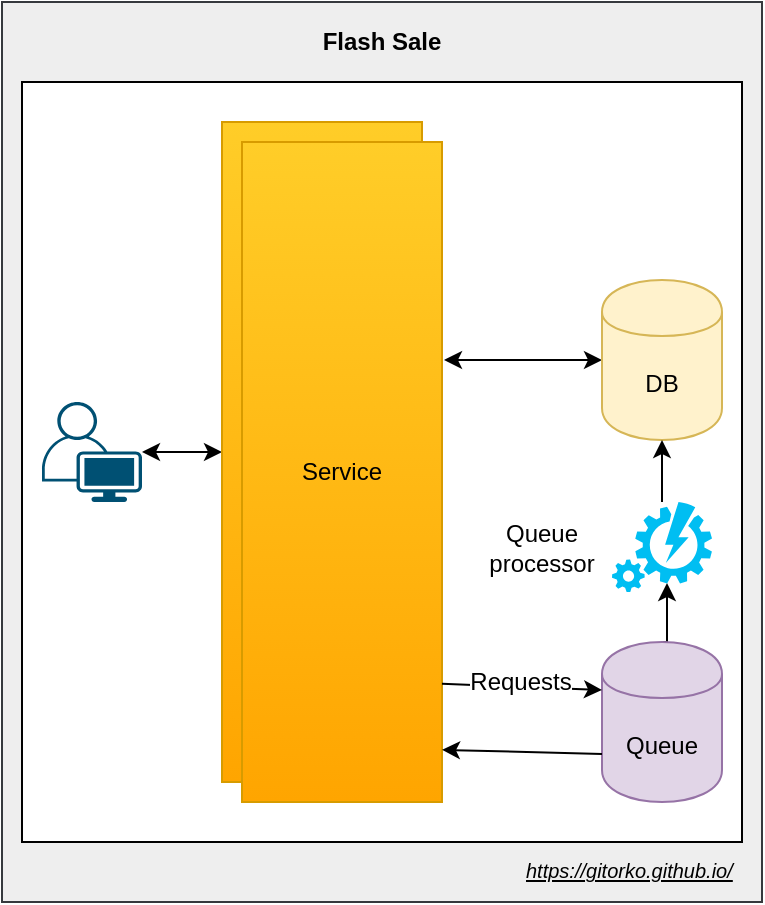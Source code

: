 <mxfile version="12.6.5" type="device"><diagram id="KQ-A0L96LscLeyKG-9Be" name="Page-1"><mxGraphModel dx="1106" dy="852" grid="1" gridSize="10" guides="1" tooltips="1" connect="1" arrows="1" fold="1" page="1" pageScale="1" pageWidth="500" pageHeight="1200" math="0" shadow="0"><root><mxCell id="0"/><mxCell id="1" parent="0"/><mxCell id="1pltIaecqD6kFBqGb61P-10" value="" style="rounded=0;whiteSpace=wrap;html=1;fillColor=#eeeeee;strokeColor=#36393d;" parent="1" vertex="1"><mxGeometry x="20" y="60" width="380" height="450" as="geometry"/></mxCell><mxCell id="1pltIaecqD6kFBqGb61P-9" value="" style="rounded=0;whiteSpace=wrap;html=1;" parent="1" vertex="1"><mxGeometry x="30" y="100" width="360" height="380" as="geometry"/></mxCell><mxCell id="1pltIaecqD6kFBqGb61P-8" style="edgeStyle=orthogonalEdgeStyle;rounded=0;orthogonalLoop=1;jettySize=auto;html=1;entryX=0;entryY=0.5;entryDx=0;entryDy=0;startArrow=classic;startFill=1;" parent="1" source="1pltIaecqD6kFBqGb61P-1" target="1pltIaecqD6kFBqGb61P-2" edge="1"><mxGeometry relative="1" as="geometry"/></mxCell><mxCell id="1pltIaecqD6kFBqGb61P-1" value="" style="points=[[0.35,0,0],[0.98,0.51,0],[1,0.71,0],[0.67,1,0],[0,0.795,0],[0,0.65,0]];verticalLabelPosition=bottom;html=1;verticalAlign=top;aspect=fixed;align=center;pointerEvents=1;shape=mxgraph.cisco19.user;fillColor=#005073;strokeColor=none;" parent="1" vertex="1"><mxGeometry x="40" y="260" width="50" height="50" as="geometry"/></mxCell><mxCell id="1pltIaecqD6kFBqGb61P-2" value="" style="rounded=0;whiteSpace=wrap;html=1;gradientColor=#ffa500;fillColor=#ffcd28;strokeColor=#d79b00;" parent="1" vertex="1"><mxGeometry x="130" y="120" width="100" height="330" as="geometry"/></mxCell><mxCell id="1pltIaecqD6kFBqGb61P-3" value="Service" style="rounded=0;whiteSpace=wrap;html=1;gradientColor=#ffa500;fillColor=#ffcd28;strokeColor=#d79b00;" parent="1" vertex="1"><mxGeometry x="140" y="130" width="100" height="330" as="geometry"/></mxCell><mxCell id="q-ppkjkBP9rY3ULVAp8G-3" style="edgeStyle=orthogonalEdgeStyle;rounded=0;orthogonalLoop=1;jettySize=auto;html=1;exitX=0.5;exitY=0;exitDx=0;exitDy=0;entryX=0.55;entryY=0.9;entryDx=0;entryDy=0;entryPerimeter=0;" edge="1" parent="1" source="1pltIaecqD6kFBqGb61P-4" target="hjdpmjL2HAqyKQnlNP14-1"><mxGeometry relative="1" as="geometry"/></mxCell><mxCell id="1pltIaecqD6kFBqGb61P-4" value="Queue" style="shape=cylinder;whiteSpace=wrap;html=1;boundedLbl=1;backgroundOutline=1;fillColor=#e1d5e7;strokeColor=#9673a6;" parent="1" vertex="1"><mxGeometry x="320" y="380" width="60" height="80" as="geometry"/></mxCell><mxCell id="1pltIaecqD6kFBqGb61P-7" style="edgeStyle=orthogonalEdgeStyle;rounded=0;orthogonalLoop=1;jettySize=auto;html=1;startArrow=classic;startFill=1;" parent="1" source="1pltIaecqD6kFBqGb61P-6" edge="1"><mxGeometry relative="1" as="geometry"><mxPoint x="241" y="239" as="targetPoint"/></mxGeometry></mxCell><mxCell id="1pltIaecqD6kFBqGb61P-6" value="DB" style="shape=cylinder;whiteSpace=wrap;html=1;boundedLbl=1;backgroundOutline=1;fillColor=#fff2cc;strokeColor=#d6b656;" parent="1" vertex="1"><mxGeometry x="320" y="199" width="60" height="80" as="geometry"/></mxCell><mxCell id="1pltIaecqD6kFBqGb61P-11" value="Flash Sale" style="text;html=1;strokeColor=none;fillColor=none;align=center;verticalAlign=middle;whiteSpace=wrap;rounded=0;fontStyle=1" parent="1" vertex="1"><mxGeometry x="150" y="70" width="120" height="20" as="geometry"/></mxCell><UserObject label="&lt;font style=&quot;font-size: 10px&quot;&gt;&lt;i&gt;&lt;u&gt;https://gitorko.github.io/&lt;/u&gt;&lt;/i&gt;&lt;/font&gt;" link="https://gitorko.github.io/" id="1pltIaecqD6kFBqGb61P-12"><mxCell style="text;html=1;" parent="1" vertex="1"><mxGeometry x="280" y="480" width="110" height="30" as="geometry"/></mxCell></UserObject><mxCell id="q-ppkjkBP9rY3ULVAp8G-2" value="" style="edgeStyle=orthogonalEdgeStyle;rounded=0;orthogonalLoop=1;jettySize=auto;html=1;" edge="1" parent="1" source="hjdpmjL2HAqyKQnlNP14-1" target="1pltIaecqD6kFBqGb61P-6"><mxGeometry relative="1" as="geometry"/></mxCell><mxCell id="hjdpmjL2HAqyKQnlNP14-1" value="" style="verticalLabelPosition=bottom;html=1;verticalAlign=top;align=center;strokeColor=none;fillColor=#00BEF2;shape=mxgraph.azure.automation;pointerEvents=1;" parent="1" vertex="1"><mxGeometry x="325" y="310" width="50" height="45" as="geometry"/></mxCell><mxCell id="hjdpmjL2HAqyKQnlNP14-2" value="Queue processor" style="text;html=1;strokeColor=none;fillColor=none;align=center;verticalAlign=middle;whiteSpace=wrap;rounded=0;" parent="1" vertex="1"><mxGeometry x="270" y="322.5" width="40" height="20" as="geometry"/></mxCell><mxCell id="hjdpmjL2HAqyKQnlNP14-3" value="" style="endArrow=classic;html=1;entryX=0;entryY=0.3;entryDx=0;entryDy=0;exitX=1;exitY=0.821;exitDx=0;exitDy=0;exitPerimeter=0;" parent="1" source="1pltIaecqD6kFBqGb61P-3" target="1pltIaecqD6kFBqGb61P-4" edge="1"><mxGeometry width="50" height="50" relative="1" as="geometry"><mxPoint x="180" y="600" as="sourcePoint"/><mxPoint x="300" y="560" as="targetPoint"/></mxGeometry></mxCell><mxCell id="hjdpmjL2HAqyKQnlNP14-4" value="Requests" style="text;html=1;align=center;verticalAlign=middle;resizable=0;points=[];labelBackgroundColor=#ffffff;" parent="hjdpmjL2HAqyKQnlNP14-3" vertex="1" connectable="0"><mxGeometry x="-0.257" y="2" relative="1" as="geometry"><mxPoint x="8.97" as="offset"/></mxGeometry></mxCell><mxCell id="q-ppkjkBP9rY3ULVAp8G-1" value="" style="endArrow=classic;html=1;exitX=0;exitY=0.7;exitDx=0;exitDy=0;entryX=1;entryY=0.921;entryDx=0;entryDy=0;entryPerimeter=0;" edge="1" parent="1" source="1pltIaecqD6kFBqGb61P-4" target="1pltIaecqD6kFBqGb61P-3"><mxGeometry width="50" height="50" relative="1" as="geometry"><mxPoint x="280" y="640" as="sourcePoint"/><mxPoint x="330" y="590" as="targetPoint"/></mxGeometry></mxCell></root></mxGraphModel></diagram></mxfile>